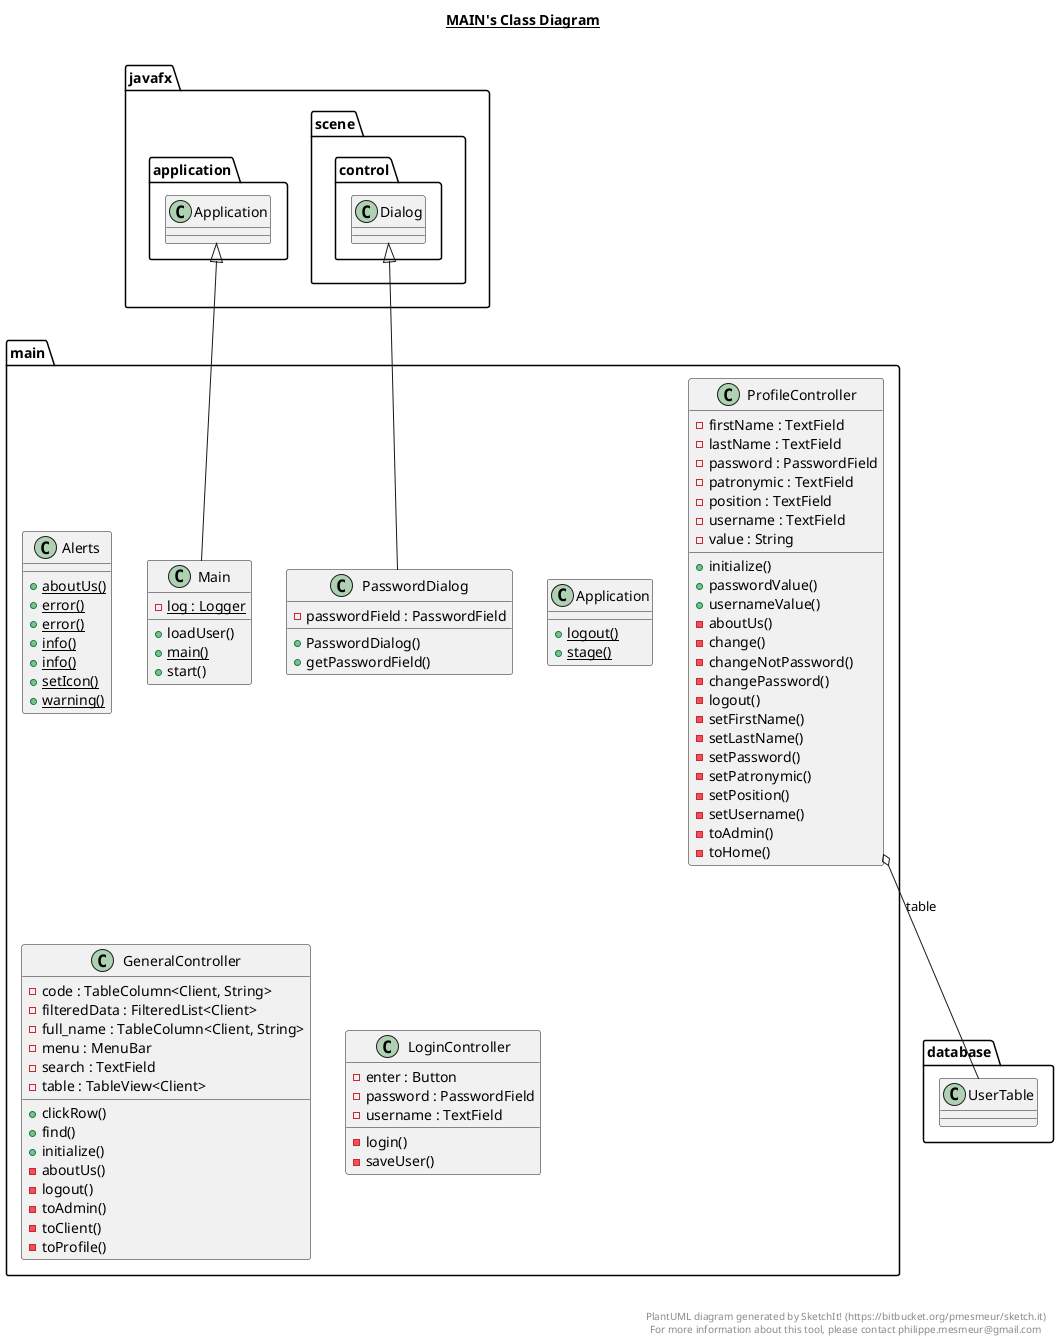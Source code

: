 @startuml

title __MAIN's Class Diagram__\n

  namespace main {
    class main.Alerts {
        {static} + aboutUs()
        {static} + error()
        {static} + error()
        {static} + info()
        {static} + info()
        {static} + setIcon()
        {static} + warning()
    }
  }
  

  namespace main {
    class main.Application {
        {static} + logout()
        {static} + stage()
    }
  }
  

  namespace main {
    class main.GeneralController {
        - code : TableColumn<Client, String>
        - filteredData : FilteredList<Client>
        - full_name : TableColumn<Client, String>
        - menu : MenuBar
        - search : TextField
        - table : TableView<Client>
        + clickRow()
        + find()
        + initialize()
        - aboutUs()
        - logout()
        - toAdmin()
        - toClient()
        - toProfile()
    }
  }
  

  namespace main {
    class main.LoginController {
        - enter : Button
        - password : PasswordField
        - username : TextField
        - login()
        - saveUser()
    }
  }
  

  namespace main {
    class main.Main {
        {static} - log : Logger
        + loadUser()
        {static} + main()
        + start()
    }
  }
  

  namespace main {
    class main.PasswordDialog {
        - passwordField : PasswordField
        + PasswordDialog()
        + getPasswordField()
    }
  }
  

  namespace main {
    class main.ProfileController {
        - firstName : TextField
        - lastName : TextField
        - password : PasswordField
        - patronymic : TextField
        - position : TextField
        - username : TextField
        - value : String
        + initialize()
        + passwordValue()
        + usernameValue()
        - aboutUs()
        - change()
        - changeNotPassword()
        - changePassword()
        - logout()
        - setFirstName()
        - setLastName()
        - setPassword()
        - setPatronymic()
        - setPosition()
        - setUsername()
        - toAdmin()
        - toHome()
    }
  }
  

  main.Main -up-|> javafx.application.Application
  main.PasswordDialog -up-|> javafx.scene.control.Dialog
  main.ProfileController o-- database.UserTable : table


right footer


PlantUML diagram generated by SketchIt! (https://bitbucket.org/pmesmeur/sketch.it)
For more information about this tool, please contact philippe.mesmeur@gmail.com
endfooter

@enduml
